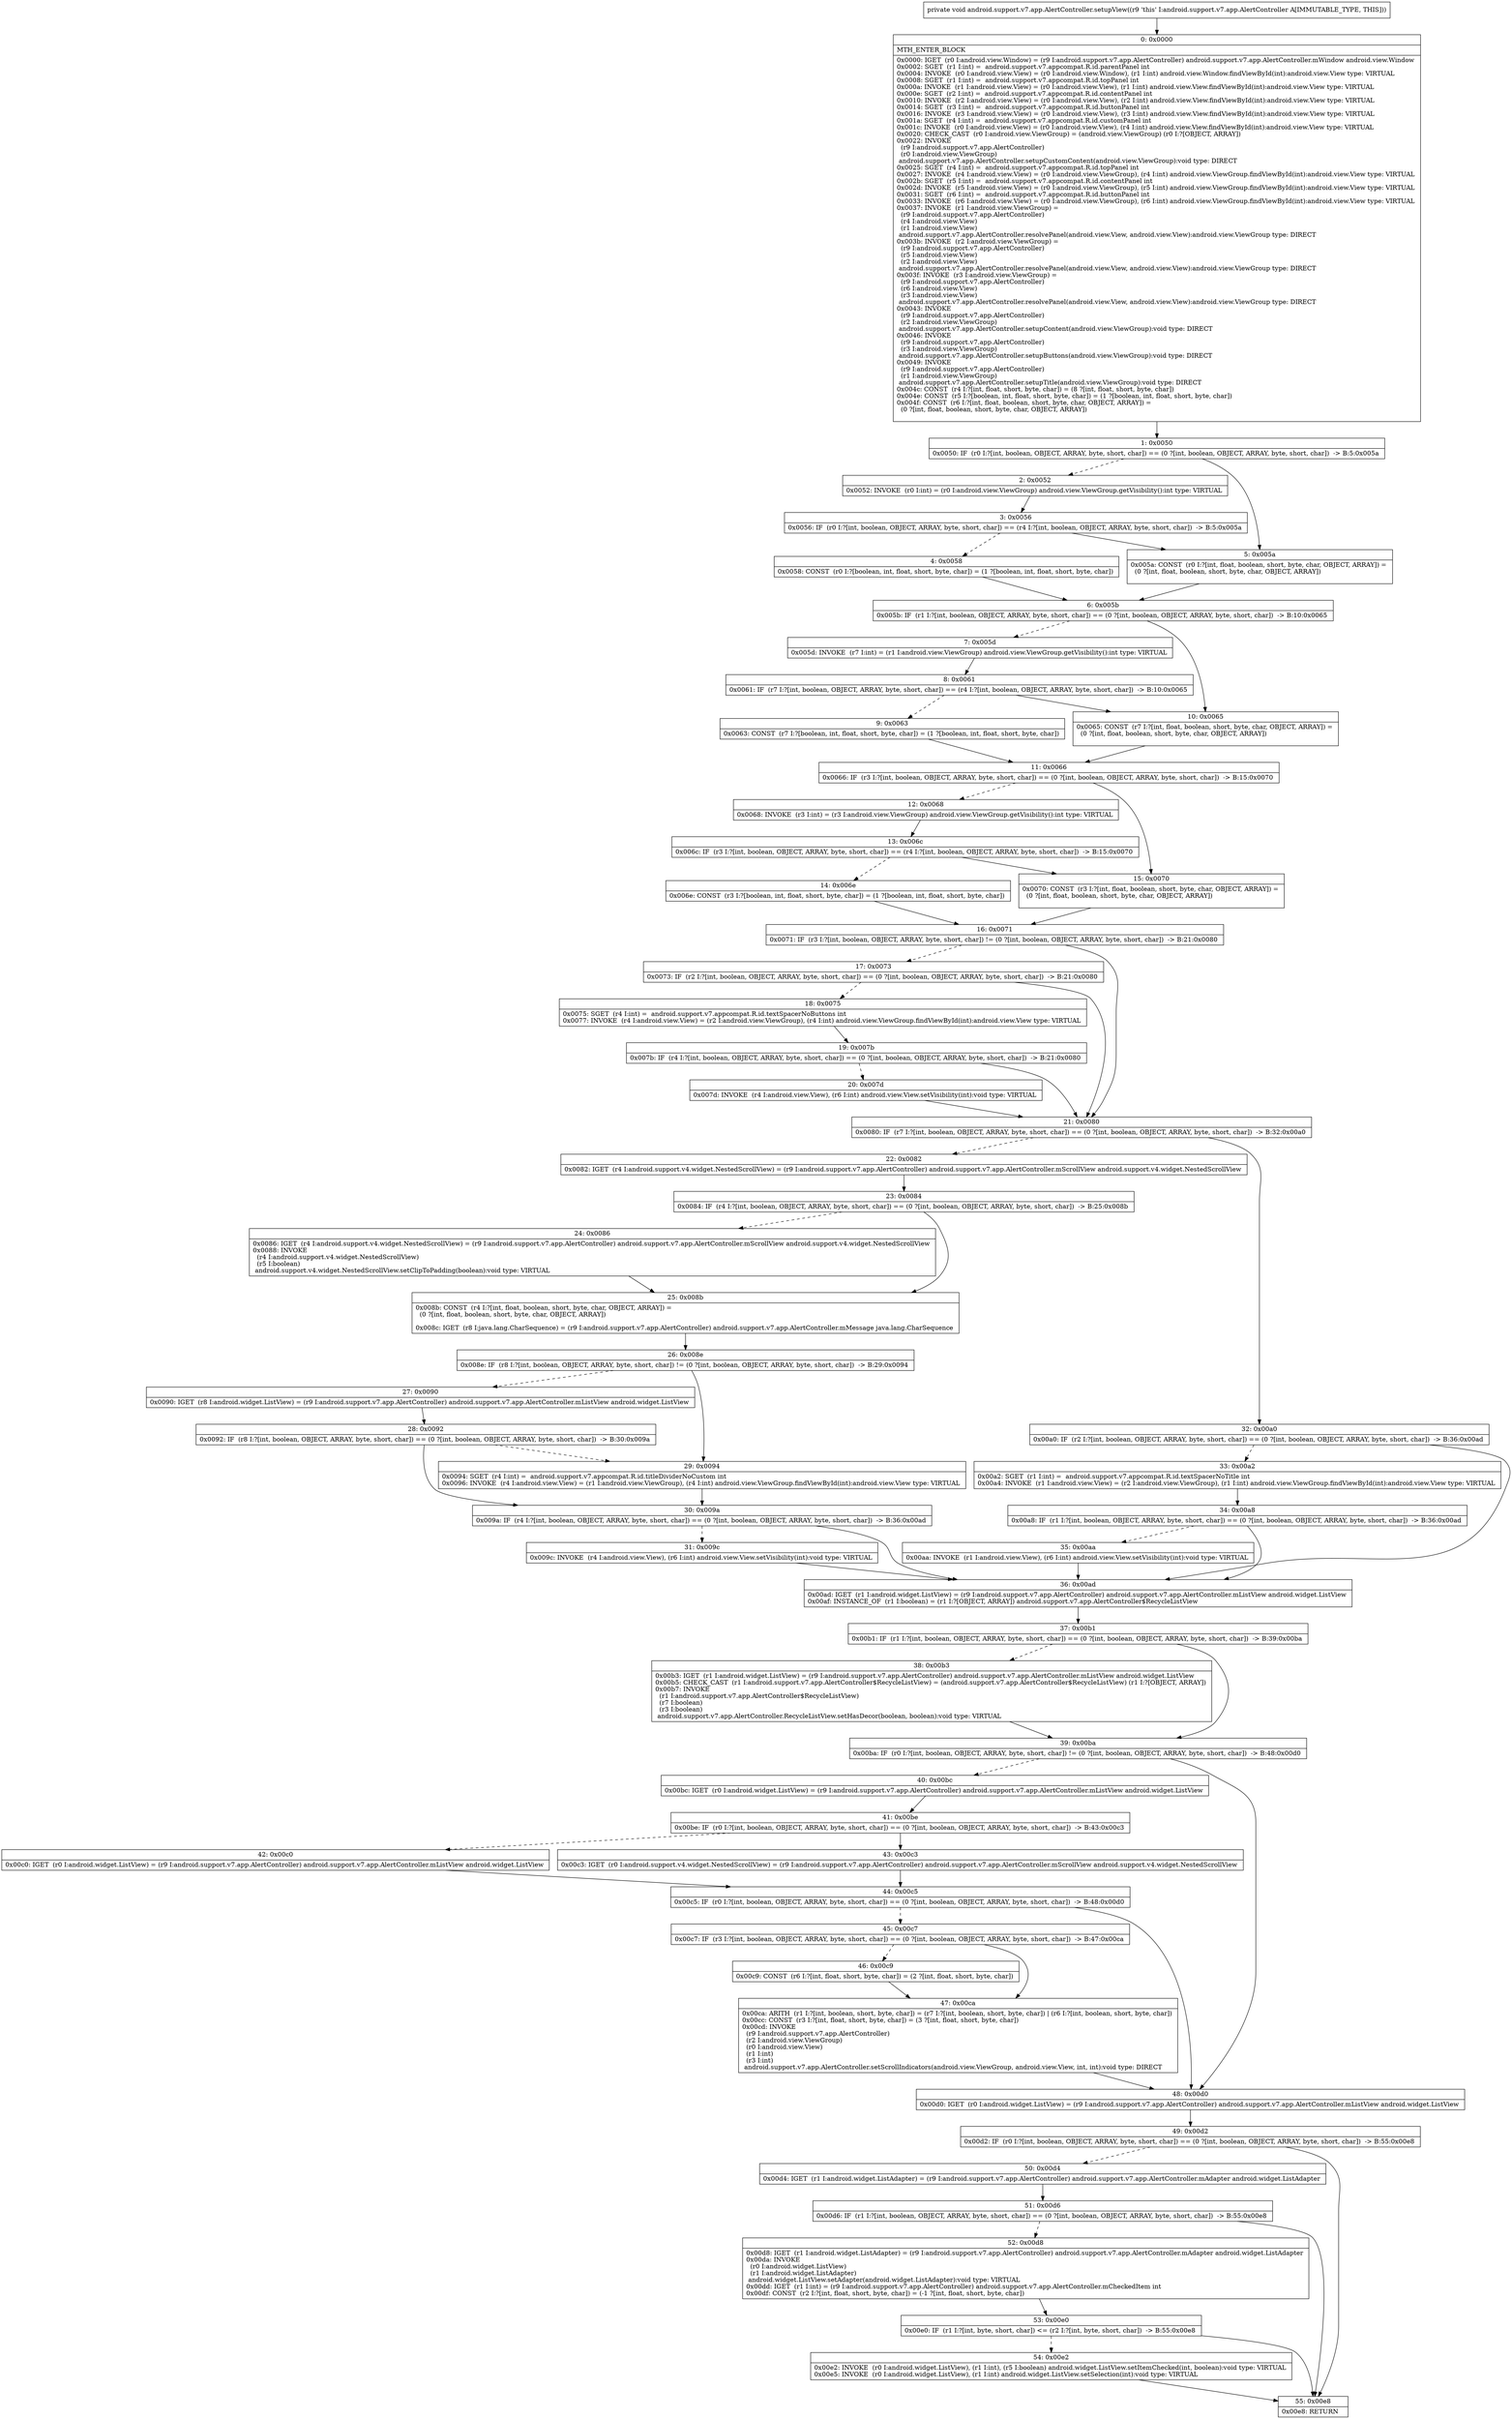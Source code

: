 digraph "CFG forandroid.support.v7.app.AlertController.setupView()V" {
Node_0 [shape=record,label="{0\:\ 0x0000|MTH_ENTER_BLOCK\l|0x0000: IGET  (r0 I:android.view.Window) = (r9 I:android.support.v7.app.AlertController) android.support.v7.app.AlertController.mWindow android.view.Window \l0x0002: SGET  (r1 I:int) =  android.support.v7.appcompat.R.id.parentPanel int \l0x0004: INVOKE  (r0 I:android.view.View) = (r0 I:android.view.Window), (r1 I:int) android.view.Window.findViewById(int):android.view.View type: VIRTUAL \l0x0008: SGET  (r1 I:int) =  android.support.v7.appcompat.R.id.topPanel int \l0x000a: INVOKE  (r1 I:android.view.View) = (r0 I:android.view.View), (r1 I:int) android.view.View.findViewById(int):android.view.View type: VIRTUAL \l0x000e: SGET  (r2 I:int) =  android.support.v7.appcompat.R.id.contentPanel int \l0x0010: INVOKE  (r2 I:android.view.View) = (r0 I:android.view.View), (r2 I:int) android.view.View.findViewById(int):android.view.View type: VIRTUAL \l0x0014: SGET  (r3 I:int) =  android.support.v7.appcompat.R.id.buttonPanel int \l0x0016: INVOKE  (r3 I:android.view.View) = (r0 I:android.view.View), (r3 I:int) android.view.View.findViewById(int):android.view.View type: VIRTUAL \l0x001a: SGET  (r4 I:int) =  android.support.v7.appcompat.R.id.customPanel int \l0x001c: INVOKE  (r0 I:android.view.View) = (r0 I:android.view.View), (r4 I:int) android.view.View.findViewById(int):android.view.View type: VIRTUAL \l0x0020: CHECK_CAST  (r0 I:android.view.ViewGroup) = (android.view.ViewGroup) (r0 I:?[OBJECT, ARRAY]) \l0x0022: INVOKE  \l  (r9 I:android.support.v7.app.AlertController)\l  (r0 I:android.view.ViewGroup)\l android.support.v7.app.AlertController.setupCustomContent(android.view.ViewGroup):void type: DIRECT \l0x0025: SGET  (r4 I:int) =  android.support.v7.appcompat.R.id.topPanel int \l0x0027: INVOKE  (r4 I:android.view.View) = (r0 I:android.view.ViewGroup), (r4 I:int) android.view.ViewGroup.findViewById(int):android.view.View type: VIRTUAL \l0x002b: SGET  (r5 I:int) =  android.support.v7.appcompat.R.id.contentPanel int \l0x002d: INVOKE  (r5 I:android.view.View) = (r0 I:android.view.ViewGroup), (r5 I:int) android.view.ViewGroup.findViewById(int):android.view.View type: VIRTUAL \l0x0031: SGET  (r6 I:int) =  android.support.v7.appcompat.R.id.buttonPanel int \l0x0033: INVOKE  (r6 I:android.view.View) = (r0 I:android.view.ViewGroup), (r6 I:int) android.view.ViewGroup.findViewById(int):android.view.View type: VIRTUAL \l0x0037: INVOKE  (r1 I:android.view.ViewGroup) = \l  (r9 I:android.support.v7.app.AlertController)\l  (r4 I:android.view.View)\l  (r1 I:android.view.View)\l android.support.v7.app.AlertController.resolvePanel(android.view.View, android.view.View):android.view.ViewGroup type: DIRECT \l0x003b: INVOKE  (r2 I:android.view.ViewGroup) = \l  (r9 I:android.support.v7.app.AlertController)\l  (r5 I:android.view.View)\l  (r2 I:android.view.View)\l android.support.v7.app.AlertController.resolvePanel(android.view.View, android.view.View):android.view.ViewGroup type: DIRECT \l0x003f: INVOKE  (r3 I:android.view.ViewGroup) = \l  (r9 I:android.support.v7.app.AlertController)\l  (r6 I:android.view.View)\l  (r3 I:android.view.View)\l android.support.v7.app.AlertController.resolvePanel(android.view.View, android.view.View):android.view.ViewGroup type: DIRECT \l0x0043: INVOKE  \l  (r9 I:android.support.v7.app.AlertController)\l  (r2 I:android.view.ViewGroup)\l android.support.v7.app.AlertController.setupContent(android.view.ViewGroup):void type: DIRECT \l0x0046: INVOKE  \l  (r9 I:android.support.v7.app.AlertController)\l  (r3 I:android.view.ViewGroup)\l android.support.v7.app.AlertController.setupButtons(android.view.ViewGroup):void type: DIRECT \l0x0049: INVOKE  \l  (r9 I:android.support.v7.app.AlertController)\l  (r1 I:android.view.ViewGroup)\l android.support.v7.app.AlertController.setupTitle(android.view.ViewGroup):void type: DIRECT \l0x004c: CONST  (r4 I:?[int, float, short, byte, char]) = (8 ?[int, float, short, byte, char]) \l0x004e: CONST  (r5 I:?[boolean, int, float, short, byte, char]) = (1 ?[boolean, int, float, short, byte, char]) \l0x004f: CONST  (r6 I:?[int, float, boolean, short, byte, char, OBJECT, ARRAY]) = \l  (0 ?[int, float, boolean, short, byte, char, OBJECT, ARRAY])\l \l}"];
Node_1 [shape=record,label="{1\:\ 0x0050|0x0050: IF  (r0 I:?[int, boolean, OBJECT, ARRAY, byte, short, char]) == (0 ?[int, boolean, OBJECT, ARRAY, byte, short, char])  \-\> B:5:0x005a \l}"];
Node_2 [shape=record,label="{2\:\ 0x0052|0x0052: INVOKE  (r0 I:int) = (r0 I:android.view.ViewGroup) android.view.ViewGroup.getVisibility():int type: VIRTUAL \l}"];
Node_3 [shape=record,label="{3\:\ 0x0056|0x0056: IF  (r0 I:?[int, boolean, OBJECT, ARRAY, byte, short, char]) == (r4 I:?[int, boolean, OBJECT, ARRAY, byte, short, char])  \-\> B:5:0x005a \l}"];
Node_4 [shape=record,label="{4\:\ 0x0058|0x0058: CONST  (r0 I:?[boolean, int, float, short, byte, char]) = (1 ?[boolean, int, float, short, byte, char]) \l}"];
Node_5 [shape=record,label="{5\:\ 0x005a|0x005a: CONST  (r0 I:?[int, float, boolean, short, byte, char, OBJECT, ARRAY]) = \l  (0 ?[int, float, boolean, short, byte, char, OBJECT, ARRAY])\l \l}"];
Node_6 [shape=record,label="{6\:\ 0x005b|0x005b: IF  (r1 I:?[int, boolean, OBJECT, ARRAY, byte, short, char]) == (0 ?[int, boolean, OBJECT, ARRAY, byte, short, char])  \-\> B:10:0x0065 \l}"];
Node_7 [shape=record,label="{7\:\ 0x005d|0x005d: INVOKE  (r7 I:int) = (r1 I:android.view.ViewGroup) android.view.ViewGroup.getVisibility():int type: VIRTUAL \l}"];
Node_8 [shape=record,label="{8\:\ 0x0061|0x0061: IF  (r7 I:?[int, boolean, OBJECT, ARRAY, byte, short, char]) == (r4 I:?[int, boolean, OBJECT, ARRAY, byte, short, char])  \-\> B:10:0x0065 \l}"];
Node_9 [shape=record,label="{9\:\ 0x0063|0x0063: CONST  (r7 I:?[boolean, int, float, short, byte, char]) = (1 ?[boolean, int, float, short, byte, char]) \l}"];
Node_10 [shape=record,label="{10\:\ 0x0065|0x0065: CONST  (r7 I:?[int, float, boolean, short, byte, char, OBJECT, ARRAY]) = \l  (0 ?[int, float, boolean, short, byte, char, OBJECT, ARRAY])\l \l}"];
Node_11 [shape=record,label="{11\:\ 0x0066|0x0066: IF  (r3 I:?[int, boolean, OBJECT, ARRAY, byte, short, char]) == (0 ?[int, boolean, OBJECT, ARRAY, byte, short, char])  \-\> B:15:0x0070 \l}"];
Node_12 [shape=record,label="{12\:\ 0x0068|0x0068: INVOKE  (r3 I:int) = (r3 I:android.view.ViewGroup) android.view.ViewGroup.getVisibility():int type: VIRTUAL \l}"];
Node_13 [shape=record,label="{13\:\ 0x006c|0x006c: IF  (r3 I:?[int, boolean, OBJECT, ARRAY, byte, short, char]) == (r4 I:?[int, boolean, OBJECT, ARRAY, byte, short, char])  \-\> B:15:0x0070 \l}"];
Node_14 [shape=record,label="{14\:\ 0x006e|0x006e: CONST  (r3 I:?[boolean, int, float, short, byte, char]) = (1 ?[boolean, int, float, short, byte, char]) \l}"];
Node_15 [shape=record,label="{15\:\ 0x0070|0x0070: CONST  (r3 I:?[int, float, boolean, short, byte, char, OBJECT, ARRAY]) = \l  (0 ?[int, float, boolean, short, byte, char, OBJECT, ARRAY])\l \l}"];
Node_16 [shape=record,label="{16\:\ 0x0071|0x0071: IF  (r3 I:?[int, boolean, OBJECT, ARRAY, byte, short, char]) != (0 ?[int, boolean, OBJECT, ARRAY, byte, short, char])  \-\> B:21:0x0080 \l}"];
Node_17 [shape=record,label="{17\:\ 0x0073|0x0073: IF  (r2 I:?[int, boolean, OBJECT, ARRAY, byte, short, char]) == (0 ?[int, boolean, OBJECT, ARRAY, byte, short, char])  \-\> B:21:0x0080 \l}"];
Node_18 [shape=record,label="{18\:\ 0x0075|0x0075: SGET  (r4 I:int) =  android.support.v7.appcompat.R.id.textSpacerNoButtons int \l0x0077: INVOKE  (r4 I:android.view.View) = (r2 I:android.view.ViewGroup), (r4 I:int) android.view.ViewGroup.findViewById(int):android.view.View type: VIRTUAL \l}"];
Node_19 [shape=record,label="{19\:\ 0x007b|0x007b: IF  (r4 I:?[int, boolean, OBJECT, ARRAY, byte, short, char]) == (0 ?[int, boolean, OBJECT, ARRAY, byte, short, char])  \-\> B:21:0x0080 \l}"];
Node_20 [shape=record,label="{20\:\ 0x007d|0x007d: INVOKE  (r4 I:android.view.View), (r6 I:int) android.view.View.setVisibility(int):void type: VIRTUAL \l}"];
Node_21 [shape=record,label="{21\:\ 0x0080|0x0080: IF  (r7 I:?[int, boolean, OBJECT, ARRAY, byte, short, char]) == (0 ?[int, boolean, OBJECT, ARRAY, byte, short, char])  \-\> B:32:0x00a0 \l}"];
Node_22 [shape=record,label="{22\:\ 0x0082|0x0082: IGET  (r4 I:android.support.v4.widget.NestedScrollView) = (r9 I:android.support.v7.app.AlertController) android.support.v7.app.AlertController.mScrollView android.support.v4.widget.NestedScrollView \l}"];
Node_23 [shape=record,label="{23\:\ 0x0084|0x0084: IF  (r4 I:?[int, boolean, OBJECT, ARRAY, byte, short, char]) == (0 ?[int, boolean, OBJECT, ARRAY, byte, short, char])  \-\> B:25:0x008b \l}"];
Node_24 [shape=record,label="{24\:\ 0x0086|0x0086: IGET  (r4 I:android.support.v4.widget.NestedScrollView) = (r9 I:android.support.v7.app.AlertController) android.support.v7.app.AlertController.mScrollView android.support.v4.widget.NestedScrollView \l0x0088: INVOKE  \l  (r4 I:android.support.v4.widget.NestedScrollView)\l  (r5 I:boolean)\l android.support.v4.widget.NestedScrollView.setClipToPadding(boolean):void type: VIRTUAL \l}"];
Node_25 [shape=record,label="{25\:\ 0x008b|0x008b: CONST  (r4 I:?[int, float, boolean, short, byte, char, OBJECT, ARRAY]) = \l  (0 ?[int, float, boolean, short, byte, char, OBJECT, ARRAY])\l \l0x008c: IGET  (r8 I:java.lang.CharSequence) = (r9 I:android.support.v7.app.AlertController) android.support.v7.app.AlertController.mMessage java.lang.CharSequence \l}"];
Node_26 [shape=record,label="{26\:\ 0x008e|0x008e: IF  (r8 I:?[int, boolean, OBJECT, ARRAY, byte, short, char]) != (0 ?[int, boolean, OBJECT, ARRAY, byte, short, char])  \-\> B:29:0x0094 \l}"];
Node_27 [shape=record,label="{27\:\ 0x0090|0x0090: IGET  (r8 I:android.widget.ListView) = (r9 I:android.support.v7.app.AlertController) android.support.v7.app.AlertController.mListView android.widget.ListView \l}"];
Node_28 [shape=record,label="{28\:\ 0x0092|0x0092: IF  (r8 I:?[int, boolean, OBJECT, ARRAY, byte, short, char]) == (0 ?[int, boolean, OBJECT, ARRAY, byte, short, char])  \-\> B:30:0x009a \l}"];
Node_29 [shape=record,label="{29\:\ 0x0094|0x0094: SGET  (r4 I:int) =  android.support.v7.appcompat.R.id.titleDividerNoCustom int \l0x0096: INVOKE  (r4 I:android.view.View) = (r1 I:android.view.ViewGroup), (r4 I:int) android.view.ViewGroup.findViewById(int):android.view.View type: VIRTUAL \l}"];
Node_30 [shape=record,label="{30\:\ 0x009a|0x009a: IF  (r4 I:?[int, boolean, OBJECT, ARRAY, byte, short, char]) == (0 ?[int, boolean, OBJECT, ARRAY, byte, short, char])  \-\> B:36:0x00ad \l}"];
Node_31 [shape=record,label="{31\:\ 0x009c|0x009c: INVOKE  (r4 I:android.view.View), (r6 I:int) android.view.View.setVisibility(int):void type: VIRTUAL \l}"];
Node_32 [shape=record,label="{32\:\ 0x00a0|0x00a0: IF  (r2 I:?[int, boolean, OBJECT, ARRAY, byte, short, char]) == (0 ?[int, boolean, OBJECT, ARRAY, byte, short, char])  \-\> B:36:0x00ad \l}"];
Node_33 [shape=record,label="{33\:\ 0x00a2|0x00a2: SGET  (r1 I:int) =  android.support.v7.appcompat.R.id.textSpacerNoTitle int \l0x00a4: INVOKE  (r1 I:android.view.View) = (r2 I:android.view.ViewGroup), (r1 I:int) android.view.ViewGroup.findViewById(int):android.view.View type: VIRTUAL \l}"];
Node_34 [shape=record,label="{34\:\ 0x00a8|0x00a8: IF  (r1 I:?[int, boolean, OBJECT, ARRAY, byte, short, char]) == (0 ?[int, boolean, OBJECT, ARRAY, byte, short, char])  \-\> B:36:0x00ad \l}"];
Node_35 [shape=record,label="{35\:\ 0x00aa|0x00aa: INVOKE  (r1 I:android.view.View), (r6 I:int) android.view.View.setVisibility(int):void type: VIRTUAL \l}"];
Node_36 [shape=record,label="{36\:\ 0x00ad|0x00ad: IGET  (r1 I:android.widget.ListView) = (r9 I:android.support.v7.app.AlertController) android.support.v7.app.AlertController.mListView android.widget.ListView \l0x00af: INSTANCE_OF  (r1 I:boolean) = (r1 I:?[OBJECT, ARRAY]) android.support.v7.app.AlertController$RecycleListView \l}"];
Node_37 [shape=record,label="{37\:\ 0x00b1|0x00b1: IF  (r1 I:?[int, boolean, OBJECT, ARRAY, byte, short, char]) == (0 ?[int, boolean, OBJECT, ARRAY, byte, short, char])  \-\> B:39:0x00ba \l}"];
Node_38 [shape=record,label="{38\:\ 0x00b3|0x00b3: IGET  (r1 I:android.widget.ListView) = (r9 I:android.support.v7.app.AlertController) android.support.v7.app.AlertController.mListView android.widget.ListView \l0x00b5: CHECK_CAST  (r1 I:android.support.v7.app.AlertController$RecycleListView) = (android.support.v7.app.AlertController$RecycleListView) (r1 I:?[OBJECT, ARRAY]) \l0x00b7: INVOKE  \l  (r1 I:android.support.v7.app.AlertController$RecycleListView)\l  (r7 I:boolean)\l  (r3 I:boolean)\l android.support.v7.app.AlertController.RecycleListView.setHasDecor(boolean, boolean):void type: VIRTUAL \l}"];
Node_39 [shape=record,label="{39\:\ 0x00ba|0x00ba: IF  (r0 I:?[int, boolean, OBJECT, ARRAY, byte, short, char]) != (0 ?[int, boolean, OBJECT, ARRAY, byte, short, char])  \-\> B:48:0x00d0 \l}"];
Node_40 [shape=record,label="{40\:\ 0x00bc|0x00bc: IGET  (r0 I:android.widget.ListView) = (r9 I:android.support.v7.app.AlertController) android.support.v7.app.AlertController.mListView android.widget.ListView \l}"];
Node_41 [shape=record,label="{41\:\ 0x00be|0x00be: IF  (r0 I:?[int, boolean, OBJECT, ARRAY, byte, short, char]) == (0 ?[int, boolean, OBJECT, ARRAY, byte, short, char])  \-\> B:43:0x00c3 \l}"];
Node_42 [shape=record,label="{42\:\ 0x00c0|0x00c0: IGET  (r0 I:android.widget.ListView) = (r9 I:android.support.v7.app.AlertController) android.support.v7.app.AlertController.mListView android.widget.ListView \l}"];
Node_43 [shape=record,label="{43\:\ 0x00c3|0x00c3: IGET  (r0 I:android.support.v4.widget.NestedScrollView) = (r9 I:android.support.v7.app.AlertController) android.support.v7.app.AlertController.mScrollView android.support.v4.widget.NestedScrollView \l}"];
Node_44 [shape=record,label="{44\:\ 0x00c5|0x00c5: IF  (r0 I:?[int, boolean, OBJECT, ARRAY, byte, short, char]) == (0 ?[int, boolean, OBJECT, ARRAY, byte, short, char])  \-\> B:48:0x00d0 \l}"];
Node_45 [shape=record,label="{45\:\ 0x00c7|0x00c7: IF  (r3 I:?[int, boolean, OBJECT, ARRAY, byte, short, char]) == (0 ?[int, boolean, OBJECT, ARRAY, byte, short, char])  \-\> B:47:0x00ca \l}"];
Node_46 [shape=record,label="{46\:\ 0x00c9|0x00c9: CONST  (r6 I:?[int, float, short, byte, char]) = (2 ?[int, float, short, byte, char]) \l}"];
Node_47 [shape=record,label="{47\:\ 0x00ca|0x00ca: ARITH  (r1 I:?[int, boolean, short, byte, char]) = (r7 I:?[int, boolean, short, byte, char]) \| (r6 I:?[int, boolean, short, byte, char]) \l0x00cc: CONST  (r3 I:?[int, float, short, byte, char]) = (3 ?[int, float, short, byte, char]) \l0x00cd: INVOKE  \l  (r9 I:android.support.v7.app.AlertController)\l  (r2 I:android.view.ViewGroup)\l  (r0 I:android.view.View)\l  (r1 I:int)\l  (r3 I:int)\l android.support.v7.app.AlertController.setScrollIndicators(android.view.ViewGroup, android.view.View, int, int):void type: DIRECT \l}"];
Node_48 [shape=record,label="{48\:\ 0x00d0|0x00d0: IGET  (r0 I:android.widget.ListView) = (r9 I:android.support.v7.app.AlertController) android.support.v7.app.AlertController.mListView android.widget.ListView \l}"];
Node_49 [shape=record,label="{49\:\ 0x00d2|0x00d2: IF  (r0 I:?[int, boolean, OBJECT, ARRAY, byte, short, char]) == (0 ?[int, boolean, OBJECT, ARRAY, byte, short, char])  \-\> B:55:0x00e8 \l}"];
Node_50 [shape=record,label="{50\:\ 0x00d4|0x00d4: IGET  (r1 I:android.widget.ListAdapter) = (r9 I:android.support.v7.app.AlertController) android.support.v7.app.AlertController.mAdapter android.widget.ListAdapter \l}"];
Node_51 [shape=record,label="{51\:\ 0x00d6|0x00d6: IF  (r1 I:?[int, boolean, OBJECT, ARRAY, byte, short, char]) == (0 ?[int, boolean, OBJECT, ARRAY, byte, short, char])  \-\> B:55:0x00e8 \l}"];
Node_52 [shape=record,label="{52\:\ 0x00d8|0x00d8: IGET  (r1 I:android.widget.ListAdapter) = (r9 I:android.support.v7.app.AlertController) android.support.v7.app.AlertController.mAdapter android.widget.ListAdapter \l0x00da: INVOKE  \l  (r0 I:android.widget.ListView)\l  (r1 I:android.widget.ListAdapter)\l android.widget.ListView.setAdapter(android.widget.ListAdapter):void type: VIRTUAL \l0x00dd: IGET  (r1 I:int) = (r9 I:android.support.v7.app.AlertController) android.support.v7.app.AlertController.mCheckedItem int \l0x00df: CONST  (r2 I:?[int, float, short, byte, char]) = (\-1 ?[int, float, short, byte, char]) \l}"];
Node_53 [shape=record,label="{53\:\ 0x00e0|0x00e0: IF  (r1 I:?[int, byte, short, char]) \<= (r2 I:?[int, byte, short, char])  \-\> B:55:0x00e8 \l}"];
Node_54 [shape=record,label="{54\:\ 0x00e2|0x00e2: INVOKE  (r0 I:android.widget.ListView), (r1 I:int), (r5 I:boolean) android.widget.ListView.setItemChecked(int, boolean):void type: VIRTUAL \l0x00e5: INVOKE  (r0 I:android.widget.ListView), (r1 I:int) android.widget.ListView.setSelection(int):void type: VIRTUAL \l}"];
Node_55 [shape=record,label="{55\:\ 0x00e8|0x00e8: RETURN   \l}"];
MethodNode[shape=record,label="{private void android.support.v7.app.AlertController.setupView((r9 'this' I:android.support.v7.app.AlertController A[IMMUTABLE_TYPE, THIS])) }"];
MethodNode -> Node_0;
Node_0 -> Node_1;
Node_1 -> Node_2[style=dashed];
Node_1 -> Node_5;
Node_2 -> Node_3;
Node_3 -> Node_4[style=dashed];
Node_3 -> Node_5;
Node_4 -> Node_6;
Node_5 -> Node_6;
Node_6 -> Node_7[style=dashed];
Node_6 -> Node_10;
Node_7 -> Node_8;
Node_8 -> Node_9[style=dashed];
Node_8 -> Node_10;
Node_9 -> Node_11;
Node_10 -> Node_11;
Node_11 -> Node_12[style=dashed];
Node_11 -> Node_15;
Node_12 -> Node_13;
Node_13 -> Node_14[style=dashed];
Node_13 -> Node_15;
Node_14 -> Node_16;
Node_15 -> Node_16;
Node_16 -> Node_17[style=dashed];
Node_16 -> Node_21;
Node_17 -> Node_18[style=dashed];
Node_17 -> Node_21;
Node_18 -> Node_19;
Node_19 -> Node_20[style=dashed];
Node_19 -> Node_21;
Node_20 -> Node_21;
Node_21 -> Node_22[style=dashed];
Node_21 -> Node_32;
Node_22 -> Node_23;
Node_23 -> Node_24[style=dashed];
Node_23 -> Node_25;
Node_24 -> Node_25;
Node_25 -> Node_26;
Node_26 -> Node_27[style=dashed];
Node_26 -> Node_29;
Node_27 -> Node_28;
Node_28 -> Node_29[style=dashed];
Node_28 -> Node_30;
Node_29 -> Node_30;
Node_30 -> Node_31[style=dashed];
Node_30 -> Node_36;
Node_31 -> Node_36;
Node_32 -> Node_33[style=dashed];
Node_32 -> Node_36;
Node_33 -> Node_34;
Node_34 -> Node_35[style=dashed];
Node_34 -> Node_36;
Node_35 -> Node_36;
Node_36 -> Node_37;
Node_37 -> Node_38[style=dashed];
Node_37 -> Node_39;
Node_38 -> Node_39;
Node_39 -> Node_40[style=dashed];
Node_39 -> Node_48;
Node_40 -> Node_41;
Node_41 -> Node_42[style=dashed];
Node_41 -> Node_43;
Node_42 -> Node_44;
Node_43 -> Node_44;
Node_44 -> Node_45[style=dashed];
Node_44 -> Node_48;
Node_45 -> Node_46[style=dashed];
Node_45 -> Node_47;
Node_46 -> Node_47;
Node_47 -> Node_48;
Node_48 -> Node_49;
Node_49 -> Node_50[style=dashed];
Node_49 -> Node_55;
Node_50 -> Node_51;
Node_51 -> Node_52[style=dashed];
Node_51 -> Node_55;
Node_52 -> Node_53;
Node_53 -> Node_54[style=dashed];
Node_53 -> Node_55;
Node_54 -> Node_55;
}


